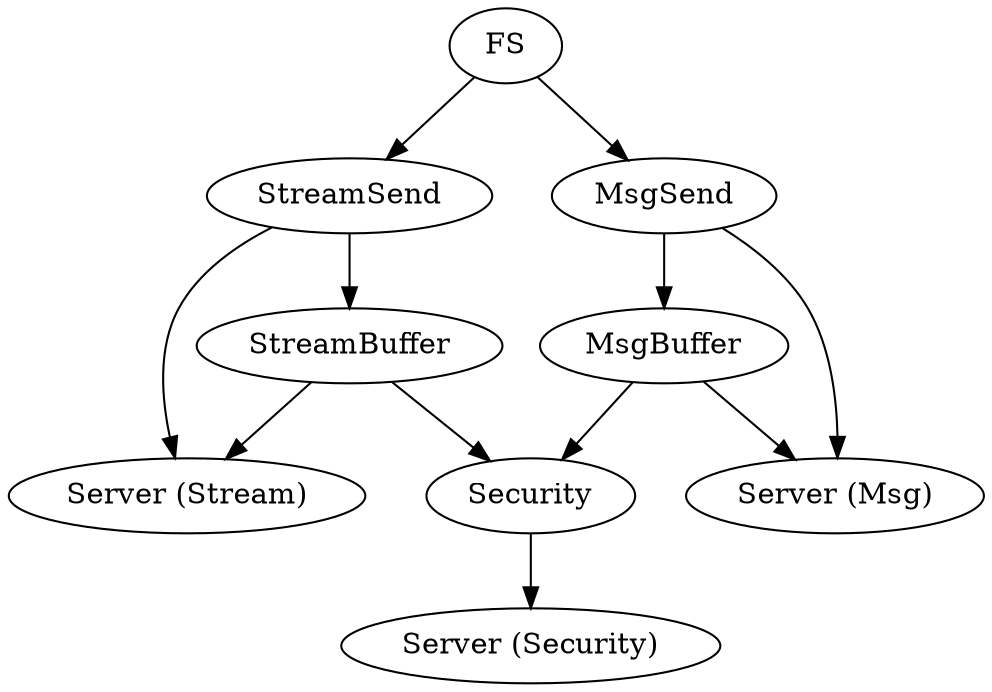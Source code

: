 digraph G {
	FS -> StreamSend;
	StreamSend -> StreamBuffer;
	FS -> MsgSend;
	MsgSend -> MsgBuffer;
	StreamSend -> "Server (Stream)";
	StreamBuffer -> "Server (Stream)";
	MsgSend -> "Server (Msg)";
	MsgBuffer -> "Server (Msg)";
	StreamBuffer -> Security;
	MsgBuffer -> Security;
	Security -> "Server (Security)";
}
